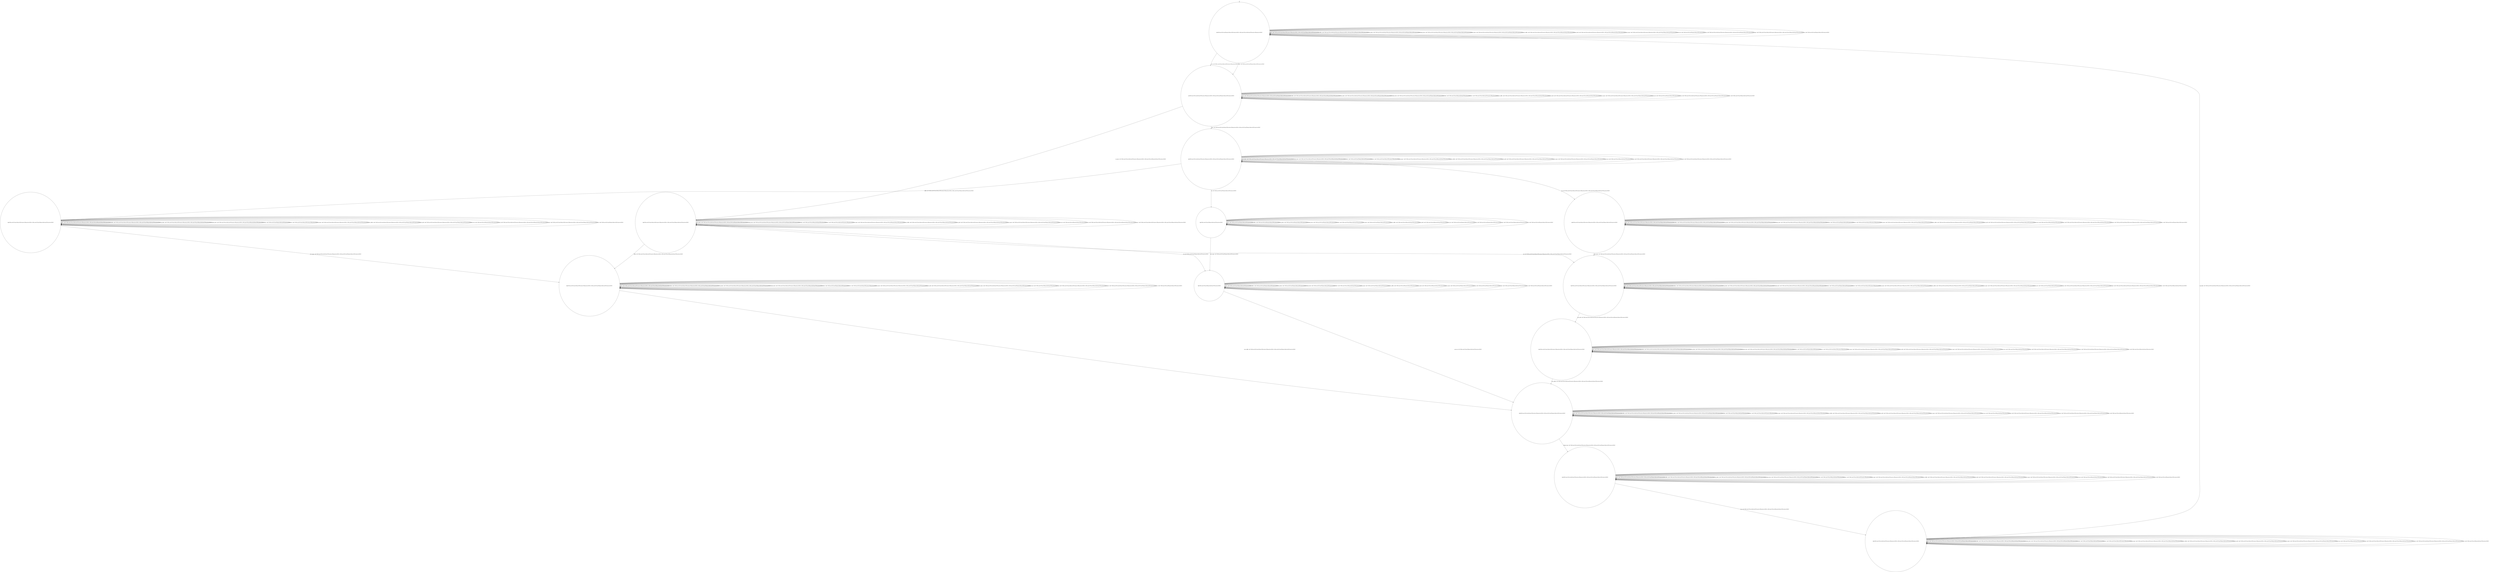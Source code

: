 digraph g {
	edge [lblstyle="above, sloped"];
	s0 [shape="circle" label="0@[((DOL and COF and TEA and CAP and TON and not EUR) or (DOL and COF and CAP and TON and not TEA and not EUR))]"];
	s1 [shape="circle" label="1@[((DOL and COF and CAP and TON and not TEA and not EUR) or (DOL and COF and TEA and CAP and TON and not EUR))]"];
	s2 [shape="circle" label="2@[((DOL and COF and CAP and TON and not TEA and not EUR) or (DOL and COF and TEA and CAP and TON and not EUR))]"];
	s3 [shape="circle" label="3@[((DOL and COF and CAP and TON and not TEA and not EUR) or (DOL and COF and TEA and CAP and TON and not EUR))]"];
	s4 [shape="circle" label="4@[((DOL and COF and CAP and TON and not TEA and not EUR) or (DOL and COF and TEA and CAP and TON and not EUR))]"];
	s5 [shape="circle" label="5@[((DOL and COF and CAP and TON and not TEA and not EUR) or (DOL and COF and TEA and CAP and TON and not EUR))]"];
	s6 [shape="circle" label="6@[((DOL and COF and TEA and CAP and TON and not EUR))]"];
	s7 [shape="circle" label="7@[((DOL and COF and CAP and TON and not TEA and not EUR) or (DOL and COF and TEA and CAP and TON and not EUR))]"];
	s8 [shape="circle" label="8@[((DOL and COF and CAP and TON and not TEA and not EUR) or (DOL and COF and TEA and CAP and TON and not EUR))]"];
	s9 [shape="circle" label="9@[((DOL and COF and TEA and CAP and TON and not EUR))]"];
	s10 [shape="circle" label="10@[((DOL and COF and CAP and TON and not TEA and not EUR) or (DOL and COF and TEA and CAP and TON and not EUR))]"];
	s11 [shape="circle" label="11@[((DOL and COF and CAP and TON and not TEA and not EUR) or (DOL and COF and TEA and CAP and TON and not EUR))]"];
	s12 [shape="circle" label="12@[((DOL and COF and CAP and TON and not TEA and not EUR) or (DOL and COF and TEA and CAP and TON and not EUR))]"];
	s13 [shape="circle" label="13@[((DOL and COF and CAP and TON and not TEA and not EUR) or (DOL and COF and TEA and CAP and TON and not EUR))]"];
	s0 -> s0 [label="cap / nok() [((DOL and COF and CAP and TON and not TEA and not EUR) or (DOL and COF and TEA and CAP and TON and not EUR))]"];
	s0 -> s0 [label="coffee / nok() [((DOL and COF and CAP and TON and not TEA and not EUR) or (DOL and COF and TEA and CAP and TON and not EUR))]"];
	s0 -> s0 [label="cup_taken / nok() [((DOL and COF and CAP and TON and not TEA and not EUR) or (DOL and COF and TEA and CAP and TON and not EUR))]"];
	s0 -> s0 [label="display_done / nok() [((DOL and COF and CAP and TON and not TEA and not EUR) or (DOL and COF and TEA and CAP and TON and not EUR))]"];
	s0 -> s1 [label="dollar / ok() [((DOL and COF and TEA and CAP and TON and not EUR))]"];
	s0 -> s1 [label="euro / ok() [((DOL and COF and CAP and TON and not TEA and not EUR))]"];
	s0 -> s0 [label="no_sugar / nok() [((DOL and COF and CAP and TON and not TEA and not EUR) or (DOL and COF and TEA and CAP and TON and not EUR))]"];
	s0 -> s0 [label="pour_coffee / nok() [((DOL and COF and CAP and TON and not TEA and not EUR) or (DOL and COF and TEA and CAP and TON and not EUR))]"];
	s0 -> s0 [label="pour_milk / nok() [((DOL and COF and CAP and TON and not TEA and not EUR) or (DOL and COF and TEA and CAP and TON and not EUR))]"];
	s0 -> s0 [label="pour_sugar / nok() [((DOL and COF and CAP and TON and not TEA and not EUR) or (DOL and COF and TEA and CAP and TON and not EUR))]"];
	s0 -> s0 [label="pour_tea / nok() [((DOL and COF and TEA and CAP and TON and not EUR))]"];
	s0 -> s0 [label="ring / nok() [((DOL and COF and CAP and TON and not TEA and not EUR) or (DOL and COF and TEA and CAP and TON and not EUR))]"];
	s0 -> s0 [label="sugar / nok() [((DOL and COF and CAP and TON and not TEA and not EUR) or (DOL and COF and TEA and CAP and TON and not EUR))]"];
	s0 -> s0 [label="tea / nok() [((DOL and COF and TEA and CAP and TON and not EUR))]"];
	s1 -> s1 [label="cap / nok() [((DOL and COF and CAP and TON and not TEA and not EUR) or (DOL and COF and TEA and CAP and TON and not EUR))]"];
	s1 -> s1 [label="coffee / nok() [((DOL and COF and CAP and TON and not TEA and not EUR) or (DOL and COF and TEA and CAP and TON and not EUR))]"];
	s1 -> s1 [label="cup_taken / nok() [((DOL and COF and CAP and TON and not TEA and not EUR) or (DOL and COF and TEA and CAP and TON and not EUR))]"];
	s1 -> s1 [label="display_done / nok() [((DOL and COF and CAP and TON and not TEA and not EUR) or (DOL and COF and TEA and CAP and TON and not EUR))]"];
	s1 -> s1 [label="dollar / nok() [((DOL and COF and TEA and CAP and TON and not EUR))]"];
	s1 -> s1 [label="euro / nok() [((DOL and COF and CAP and TON and not TEA and not EUR))]"];
	s1 -> s2 [label="no_sugar / ok() [((DOL and COF and CAP and TON and not TEA and not EUR) or (DOL and COF and TEA and CAP and TON and not EUR))]"];
	s1 -> s1 [label="pour_coffee / nok() [((DOL and COF and CAP and TON and not TEA and not EUR) or (DOL and COF and TEA and CAP and TON and not EUR))]"];
	s1 -> s1 [label="pour_milk / nok() [((DOL and COF and CAP and TON and not TEA and not EUR) or (DOL and COF and TEA and CAP and TON and not EUR))]"];
	s1 -> s1 [label="pour_sugar / nok() [((DOL and COF and CAP and TON and not TEA and not EUR) or (DOL and COF and TEA and CAP and TON and not EUR))]"];
	s1 -> s1 [label="pour_tea / nok() [((DOL and COF and TEA and CAP and TON and not EUR))]"];
	s1 -> s1 [label="ring / nok() [((DOL and COF and CAP and TON and not TEA and not EUR) or (DOL and COF and TEA and CAP and TON and not EUR))]"];
	s1 -> s3 [label="sugar / ok() [((DOL and COF and CAP and TON and not TEA and not EUR) or (DOL and COF and TEA and CAP and TON and not EUR))]"];
	s1 -> s1 [label="tea / nok() [((DOL and COF and TEA and CAP and TON and not EUR))]"];
	s2 -> s7 [label="cap / ok() [((DOL and COF and CAP and TON and not TEA and not EUR) or (DOL and COF and TEA and CAP and TON and not EUR))]"];
	s2 -> s8 [label="coffee / ok() [((DOL and COF and CAP and TON and not TEA and not EUR) or (DOL and COF and TEA and CAP and TON and not EUR))]"];
	s2 -> s2 [label="cup_taken / nok() [((DOL and COF and CAP and TON and not TEA and not EUR) or (DOL and COF and TEA and CAP and TON and not EUR))]"];
	s2 -> s2 [label="display_done / nok() [((DOL and COF and CAP and TON and not TEA and not EUR) or (DOL and COF and TEA and CAP and TON and not EUR))]"];
	s2 -> s2 [label="dollar / nok() [((DOL and COF and TEA and CAP and TON and not EUR))]"];
	s2 -> s2 [label="euro / nok() [((DOL and COF and CAP and TON and not TEA and not EUR))]"];
	s2 -> s2 [label="no_sugar / nok() [((DOL and COF and CAP and TON and not TEA and not EUR) or (DOL and COF and TEA and CAP and TON and not EUR))]"];
	s2 -> s2 [label="pour_coffee / nok() [((DOL and COF and CAP and TON and not TEA and not EUR) or (DOL and COF and TEA and CAP and TON and not EUR))]"];
	s2 -> s2 [label="pour_milk / nok() [((DOL and COF and CAP and TON and not TEA and not EUR) or (DOL and COF and TEA and CAP and TON and not EUR))]"];
	s2 -> s2 [label="pour_sugar / nok() [((DOL and COF and CAP and TON and not TEA and not EUR) or (DOL and COF and TEA and CAP and TON and not EUR))]"];
	s2 -> s2 [label="pour_tea / nok() [((DOL and COF and TEA and CAP and TON and not EUR))]"];
	s2 -> s2 [label="ring / nok() [((DOL and COF and CAP and TON and not TEA and not EUR) or (DOL and COF and TEA and CAP and TON and not EUR))]"];
	s2 -> s2 [label="sugar / void() [((DOL and COF and CAP and TON and not TEA and not EUR) or (DOL and COF and TEA and CAP and TON and not EUR))]"];
	s2 -> s9 [label="tea / ok() [((DOL and COF and TEA and CAP and TON and not EUR))]"];
	s3 -> s4 [label="cap / ok() [((DOL and COF and CAP and TON and not TEA and not EUR) or (DOL and COF and TEA and CAP and TON and not EUR))]"];
	s3 -> s5 [label="coffee / ok() [((DOL and COF and CAP and TON and not TEA and not EUR) or (DOL and COF and TEA and CAP and TON and not EUR))]"];
	s3 -> s3 [label="cup_taken / nok() [((DOL and COF and CAP and TON and not TEA and not EUR) or (DOL and COF and TEA and CAP and TON and not EUR))]"];
	s3 -> s3 [label="display_done / nok() [((DOL and COF and CAP and TON and not TEA and not EUR) or (DOL and COF and TEA and CAP and TON and not EUR))]"];
	s3 -> s3 [label="dollar / nok() [((DOL and COF and TEA and CAP and TON and not EUR))]"];
	s3 -> s3 [label="euro / nok() [((DOL and COF and CAP and TON and not TEA and not EUR))]"];
	s3 -> s3 [label="no_sugar / void() [((DOL and COF and CAP and TON and not TEA and not EUR) or (DOL and COF and TEA and CAP and TON and not EUR))]"];
	s3 -> s3 [label="pour_coffee / nok() [((DOL and COF and CAP and TON and not TEA and not EUR) or (DOL and COF and TEA and CAP and TON and not EUR))]"];
	s3 -> s3 [label="pour_milk / nok() [((DOL and COF and CAP and TON and not TEA and not EUR) or (DOL and COF and TEA and CAP and TON and not EUR))]"];
	s3 -> s3 [label="pour_sugar / nok() [((DOL and COF and CAP and TON and not TEA and not EUR) or (DOL and COF and TEA and CAP and TON and not EUR))]"];
	s3 -> s3 [label="pour_tea / nok() [((DOL and COF and TEA and CAP and TON and not EUR))]"];
	s3 -> s3 [label="ring / nok() [((DOL and COF and CAP and TON and not TEA and not EUR) or (DOL and COF and TEA and CAP and TON and not EUR))]"];
	s3 -> s3 [label="sugar / nok() [((DOL and COF and CAP and TON and not TEA and not EUR) or (DOL and COF and TEA and CAP and TON and not EUR))]"];
	s3 -> s6 [label="tea / ok() [((DOL and COF and TEA and CAP and TON and not EUR))]"];
	s4 -> s4 [label="cap / nok() [((DOL and COF and CAP and TON and not TEA and not EUR) or (DOL and COF and TEA and CAP and TON and not EUR))]"];
	s4 -> s4 [label="coffee / void() [((DOL and COF and CAP and TON and not TEA and not EUR) or (DOL and COF and TEA and CAP and TON and not EUR))]"];
	s4 -> s4 [label="cup_taken / nok() [((DOL and COF and CAP and TON and not TEA and not EUR) or (DOL and COF and TEA and CAP and TON and not EUR))]"];
	s4 -> s4 [label="display_done / nok() [((DOL and COF and CAP and TON and not TEA and not EUR) or (DOL and COF and TEA and CAP and TON and not EUR))]"];
	s4 -> s4 [label="dollar / nok() [((DOL and COF and TEA and CAP and TON and not EUR))]"];
	s4 -> s4 [label="euro / nok() [((DOL and COF and CAP and TON and not TEA and not EUR))]"];
	s4 -> s4 [label="no_sugar / nok() [((DOL and COF and CAP and TON and not TEA and not EUR) or (DOL and COF and TEA and CAP and TON and not EUR))]"];
	s4 -> s4 [label="pour_coffee / nok() [((DOL and COF and CAP and TON and not TEA and not EUR) or (DOL and COF and TEA and CAP and TON and not EUR))]"];
	s4 -> s4 [label="pour_milk / nok() [((DOL and COF and CAP and TON and not TEA and not EUR) or (DOL and COF and TEA and CAP and TON and not EUR))]"];
	s4 -> s7 [label="pour_sugar / ok() [((DOL and COF and CAP and TON and not TEA and not EUR) or (DOL and COF and TEA and CAP and TON and not EUR))]"];
	s4 -> s4 [label="pour_tea / nok() [((DOL and COF and TEA and CAP and TON and not EUR))]"];
	s4 -> s4 [label="ring / nok() [((DOL and COF and CAP and TON and not TEA and not EUR) or (DOL and COF and TEA and CAP and TON and not EUR))]"];
	s4 -> s4 [label="sugar / nok() [((DOL and COF and CAP and TON and not TEA and not EUR) or (DOL and COF and TEA and CAP and TON and not EUR))]"];
	s4 -> s4 [label="tea / void() [((DOL and COF and TEA and CAP and TON and not EUR))]"];
	s5 -> s5 [label="cap / void() [((DOL and COF and CAP and TON and not TEA and not EUR) or (DOL and COF and TEA and CAP and TON and not EUR))]"];
	s5 -> s5 [label="coffee / nok() [((DOL and COF and CAP and TON and not TEA and not EUR) or (DOL and COF and TEA and CAP and TON and not EUR))]"];
	s5 -> s5 [label="cup_taken / nok() [((DOL and COF and CAP and TON and not TEA and not EUR) or (DOL and COF and TEA and CAP and TON and not EUR))]"];
	s5 -> s5 [label="display_done / nok() [((DOL and COF and CAP and TON and not TEA and not EUR) or (DOL and COF and TEA and CAP and TON and not EUR))]"];
	s5 -> s5 [label="dollar / nok() [((DOL and COF and TEA and CAP and TON and not EUR))]"];
	s5 -> s5 [label="euro / nok() [((DOL and COF and CAP and TON and not TEA and not EUR))]"];
	s5 -> s5 [label="no_sugar / nok() [((DOL and COF and CAP and TON and not TEA and not EUR) or (DOL and COF and TEA and CAP and TON and not EUR))]"];
	s5 -> s5 [label="pour_coffee / nok() [((DOL and COF and CAP and TON and not TEA and not EUR) or (DOL and COF and TEA and CAP and TON and not EUR))]"];
	s5 -> s5 [label="pour_milk / nok() [((DOL and COF and CAP and TON and not TEA and not EUR) or (DOL and COF and TEA and CAP and TON and not EUR))]"];
	s5 -> s8 [label="pour_sugar / ok() [((DOL and COF and CAP and TON and not TEA and not EUR) or (DOL and COF and TEA and CAP and TON and not EUR))]"];
	s5 -> s5 [label="pour_tea / nok() [((DOL and COF and TEA and CAP and TON and not EUR))]"];
	s5 -> s5 [label="ring / nok() [((DOL and COF and CAP and TON and not TEA and not EUR) or (DOL and COF and TEA and CAP and TON and not EUR))]"];
	s5 -> s5 [label="sugar / nok() [((DOL and COF and CAP and TON and not TEA and not EUR) or (DOL and COF and TEA and CAP and TON and not EUR))]"];
	s5 -> s5 [label="tea / void() [((DOL and COF and TEA and CAP and TON and not EUR))]"];
	s6 -> s6 [label="cap / void() [((DOL and COF and TEA and CAP and TON and not EUR))]"];
	s6 -> s6 [label="coffee / void() [((DOL and COF and TEA and CAP and TON and not EUR))]"];
	s6 -> s6 [label="cup_taken / nok() [((DOL and COF and TEA and CAP and TON and not EUR))]"];
	s6 -> s6 [label="display_done / nok() [((DOL and COF and TEA and CAP and TON and not EUR))]"];
	s6 -> s6 [label="dollar / nok() [((DOL and COF and TEA and CAP and TON and not EUR))]"];
	s6 -> s6 [label="no_sugar / nok() [((DOL and COF and TEA and CAP and TON and not EUR))]"];
	s6 -> s6 [label="pour_coffee / nok() [((DOL and COF and TEA and CAP and TON and not EUR))]"];
	s6 -> s6 [label="pour_milk / nok() [((DOL and COF and TEA and CAP and TON and not EUR))]"];
	s6 -> s9 [label="pour_sugar / ok() [((DOL and COF and TEA and CAP and TON and not EUR))]"];
	s6 -> s6 [label="pour_tea / nok() [((DOL and COF and TEA and CAP and TON and not EUR))]"];
	s6 -> s6 [label="ring / nok() [((DOL and COF and TEA and CAP and TON and not EUR))]"];
	s6 -> s6 [label="sugar / nok() [((DOL and COF and TEA and CAP and TON and not EUR))]"];
	s6 -> s6 [label="tea / nok() [((DOL and COF and TEA and CAP and TON and not EUR))]"];
	s7 -> s7 [label="cap / nok() [((DOL and COF and CAP and TON and not TEA and not EUR) or (DOL and COF and TEA and CAP and TON and not EUR))]"];
	s7 -> s7 [label="coffee / void() [((DOL and COF and CAP and TON and not TEA and not EUR) or (DOL and COF and TEA and CAP and TON and not EUR))]"];
	s7 -> s7 [label="cup_taken / nok() [((DOL and COF and CAP and TON and not TEA and not EUR) or (DOL and COF and TEA and CAP and TON and not EUR))]"];
	s7 -> s7 [label="display_done / nok() [((DOL and COF and CAP and TON and not TEA and not EUR) or (DOL and COF and TEA and CAP and TON and not EUR))]"];
	s7 -> s7 [label="dollar / nok() [((DOL and COF and TEA and CAP and TON and not EUR))]"];
	s7 -> s7 [label="euro / nok() [((DOL and COF and CAP and TON and not TEA and not EUR))]"];
	s7 -> s7 [label="no_sugar / nok() [((DOL and COF and CAP and TON and not TEA and not EUR) or (DOL and COF and TEA and CAP and TON and not EUR))]"];
	s7 -> s7 [label="pour_coffee / nok() [((DOL and COF and CAP and TON and not TEA and not EUR) or (DOL and COF and TEA and CAP and TON and not EUR))]"];
	s7 -> s11 [label="pour_milk / ok() [((DOL and COF and CAP and TON and not TEA and not EUR) or (DOL and COF and TEA and CAP and TON and not EUR))]"];
	s7 -> s7 [label="pour_sugar / nok() [((DOL and COF and CAP and TON and not TEA and not EUR) or (DOL and COF and TEA and CAP and TON and not EUR))]"];
	s7 -> s7 [label="pour_tea / nok() [((DOL and COF and TEA and CAP and TON and not EUR))]"];
	s7 -> s7 [label="ring / nok() [((DOL and COF and CAP and TON and not TEA and not EUR) or (DOL and COF and TEA and CAP and TON and not EUR))]"];
	s7 -> s7 [label="sugar / nok() [((DOL and COF and CAP and TON and not TEA and not EUR) or (DOL and COF and TEA and CAP and TON and not EUR))]"];
	s7 -> s7 [label="tea / void() [((DOL and COF and TEA and CAP and TON and not EUR))]"];
	s8 -> s8 [label="cap / void() [((DOL and COF and CAP and TON and not TEA and not EUR) or (DOL and COF and TEA and CAP and TON and not EUR))]"];
	s8 -> s8 [label="coffee / nok() [((DOL and COF and CAP and TON and not TEA and not EUR) or (DOL and COF and TEA and CAP and TON and not EUR))]"];
	s8 -> s8 [label="cup_taken / nok() [((DOL and COF and CAP and TON and not TEA and not EUR) or (DOL and COF and TEA and CAP and TON and not EUR))]"];
	s8 -> s8 [label="display_done / nok() [((DOL and COF and CAP and TON and not TEA and not EUR) or (DOL and COF and TEA and CAP and TON and not EUR))]"];
	s8 -> s8 [label="dollar / nok() [((DOL and COF and TEA and CAP and TON and not EUR))]"];
	s8 -> s8 [label="euro / nok() [((DOL and COF and CAP and TON and not TEA and not EUR))]"];
	s8 -> s8 [label="no_sugar / nok() [((DOL and COF and CAP and TON and not TEA and not EUR) or (DOL and COF and TEA and CAP and TON and not EUR))]"];
	s8 -> s10 [label="pour_coffee / ok() [((DOL and COF and CAP and TON and not TEA and not EUR) or (DOL and COF and TEA and CAP and TON and not EUR))]"];
	s8 -> s8 [label="pour_milk / nok() [((DOL and COF and CAP and TON and not TEA and not EUR) or (DOL and COF and TEA and CAP and TON and not EUR))]"];
	s8 -> s8 [label="pour_sugar / nok() [((DOL and COF and CAP and TON and not TEA and not EUR) or (DOL and COF and TEA and CAP and TON and not EUR))]"];
	s8 -> s8 [label="pour_tea / nok() [((DOL and COF and TEA and CAP and TON and not EUR))]"];
	s8 -> s8 [label="ring / nok() [((DOL and COF and CAP and TON and not TEA and not EUR) or (DOL and COF and TEA and CAP and TON and not EUR))]"];
	s8 -> s8 [label="sugar / nok() [((DOL and COF and CAP and TON and not TEA and not EUR) or (DOL and COF and TEA and CAP and TON and not EUR))]"];
	s8 -> s8 [label="tea / void() [((DOL and COF and TEA and CAP and TON and not EUR))]"];
	s9 -> s9 [label="cap / void() [((DOL and COF and TEA and CAP and TON and not EUR))]"];
	s9 -> s9 [label="coffee / void() [((DOL and COF and TEA and CAP and TON and not EUR))]"];
	s9 -> s9 [label="cup_taken / nok() [((DOL and COF and TEA and CAP and TON and not EUR))]"];
	s9 -> s9 [label="display_done / nok() [((DOL and COF and TEA and CAP and TON and not EUR))]"];
	s9 -> s9 [label="dollar / nok() [((DOL and COF and TEA and CAP and TON and not EUR))]"];
	s9 -> s9 [label="no_sugar / nok() [((DOL and COF and TEA and CAP and TON and not EUR))]"];
	s9 -> s9 [label="pour_coffee / nok() [((DOL and COF and TEA and CAP and TON and not EUR))]"];
	s9 -> s9 [label="pour_milk / nok() [((DOL and COF and TEA and CAP and TON and not EUR))]"];
	s9 -> s9 [label="pour_sugar / nok() [((DOL and COF and TEA and CAP and TON and not EUR))]"];
	s9 -> s10 [label="pour_tea / ok() [((DOL and COF and TEA and CAP and TON and not EUR))]"];
	s9 -> s9 [label="ring / nok() [((DOL and COF and TEA and CAP and TON and not EUR))]"];
	s9 -> s9 [label="sugar / nok() [((DOL and COF and TEA and CAP and TON and not EUR))]"];
	s9 -> s9 [label="tea / nok() [((DOL and COF and TEA and CAP and TON and not EUR))]"];
	s10 -> s10 [label="cap / nok() [((DOL and COF and CAP and TON and not TEA and not EUR) or (DOL and COF and TEA and CAP and TON and not EUR))]"];
	s10 -> s10 [label="coffee / nok() [((DOL and COF and CAP and TON and not TEA and not EUR) or (DOL and COF and TEA and CAP and TON and not EUR))]"];
	s10 -> s10 [label="cup_taken / nok() [((DOL and COF and CAP and TON and not TEA and not EUR) or (DOL and COF and TEA and CAP and TON and not EUR))]"];
	s10 -> s12 [label="display_done / ok() [((DOL and COF and CAP and TON and not TEA and not EUR) or (DOL and COF and TEA and CAP and TON and not EUR))]"];
	s10 -> s10 [label="dollar / nok() [((DOL and COF and TEA and CAP and TON and not EUR))]"];
	s10 -> s10 [label="euro / nok() [((DOL and COF and CAP and TON and not TEA and not EUR))]"];
	s10 -> s10 [label="no_sugar / nok() [((DOL and COF and CAP and TON and not TEA and not EUR) or (DOL and COF and TEA and CAP and TON and not EUR))]"];
	s10 -> s10 [label="pour_coffee / nok() [((DOL and COF and CAP and TON and not TEA and not EUR) or (DOL and COF and TEA and CAP and TON and not EUR))]"];
	s10 -> s10 [label="pour_milk / nok() [((DOL and COF and CAP and TON and not TEA and not EUR) or (DOL and COF and TEA and CAP and TON and not EUR))]"];
	s10 -> s10 [label="pour_sugar / nok() [((DOL and COF and CAP and TON and not TEA and not EUR) or (DOL and COF and TEA and CAP and TON and not EUR))]"];
	s10 -> s10 [label="pour_tea / nok() [((DOL and COF and TEA and CAP and TON and not EUR))]"];
	s10 -> s10 [label="ring / nok() [((DOL and COF and CAP and TON and not TEA and not EUR) or (DOL and COF and TEA and CAP and TON and not EUR))]"];
	s10 -> s10 [label="sugar / nok() [((DOL and COF and CAP and TON and not TEA and not EUR) or (DOL and COF and TEA and CAP and TON and not EUR))]"];
	s10 -> s10 [label="tea / nok() [((DOL and COF and TEA and CAP and TON and not EUR))]"];
	s11 -> s11 [label="cap / nok() [((DOL and COF and CAP and TON and not TEA and not EUR) or (DOL and COF and TEA and CAP and TON and not EUR))]"];
	s11 -> s11 [label="coffee / nok() [((DOL and COF and CAP and TON and not TEA and not EUR) or (DOL and COF and TEA and CAP and TON and not EUR))]"];
	s11 -> s11 [label="cup_taken / nok() [((DOL and COF and CAP and TON and not TEA and not EUR) or (DOL and COF and TEA and CAP and TON and not EUR))]"];
	s11 -> s11 [label="display_done / nok() [((DOL and COF and CAP and TON and not TEA and not EUR) or (DOL and COF and TEA and CAP and TON and not EUR))]"];
	s11 -> s11 [label="dollar / nok() [((DOL and COF and TEA and CAP and TON and not EUR))]"];
	s11 -> s11 [label="euro / nok() [((DOL and COF and CAP and TON and not TEA and not EUR))]"];
	s11 -> s11 [label="no_sugar / nok() [((DOL and COF and CAP and TON and not TEA and not EUR) or (DOL and COF and TEA and CAP and TON and not EUR))]"];
	s11 -> s10 [label="pour_coffee / ok() [((DOL and COF and CAP and TON and not TEA and not EUR) or (DOL and COF and TEA and CAP and TON and not EUR))]"];
	s11 -> s11 [label="pour_milk / nok() [((DOL and COF and CAP and TON and not TEA and not EUR) or (DOL and COF and TEA and CAP and TON and not EUR))]"];
	s11 -> s11 [label="pour_sugar / nok() [((DOL and COF and CAP and TON and not TEA and not EUR) or (DOL and COF and TEA and CAP and TON and not EUR))]"];
	s11 -> s11 [label="pour_tea / nok() [((DOL and COF and TEA and CAP and TON and not EUR))]"];
	s11 -> s11 [label="ring / nok() [((DOL and COF and CAP and TON and not TEA and not EUR) or (DOL and COF and TEA and CAP and TON and not EUR))]"];
	s11 -> s11 [label="sugar / nok() [((DOL and COF and CAP and TON and not TEA and not EUR) or (DOL and COF and TEA and CAP and TON and not EUR))]"];
	s11 -> s11 [label="tea / nok() [((DOL and COF and TEA and CAP and TON and not EUR))]"];
	s12 -> s12 [label="cap / nok() [((DOL and COF and CAP and TON and not TEA and not EUR) or (DOL and COF and TEA and CAP and TON and not EUR))]"];
	s12 -> s12 [label="coffee / nok() [((DOL and COF and CAP and TON and not TEA and not EUR) or (DOL and COF and TEA and CAP and TON and not EUR))]"];
	s12 -> s12 [label="cup_taken / nok() [((DOL and COF and CAP and TON and not TEA and not EUR) or (DOL and COF and TEA and CAP and TON and not EUR))]"];
	s12 -> s12 [label="display_done / nok() [((DOL and COF and CAP and TON and not TEA and not EUR) or (DOL and COF and TEA and CAP and TON and not EUR))]"];
	s12 -> s12 [label="dollar / nok() [((DOL and COF and TEA and CAP and TON and not EUR))]"];
	s12 -> s12 [label="euro / nok() [((DOL and COF and CAP and TON and not TEA and not EUR))]"];
	s12 -> s12 [label="no_sugar / nok() [((DOL and COF and CAP and TON and not TEA and not EUR) or (DOL and COF and TEA and CAP and TON and not EUR))]"];
	s12 -> s12 [label="pour_coffee / nok() [((DOL and COF and CAP and TON and not TEA and not EUR) or (DOL and COF and TEA and CAP and TON and not EUR))]"];
	s12 -> s12 [label="pour_milk / nok() [((DOL and COF and CAP and TON and not TEA and not EUR) or (DOL and COF and TEA and CAP and TON and not EUR))]"];
	s12 -> s12 [label="pour_sugar / nok() [((DOL and COF and CAP and TON and not TEA and not EUR) or (DOL and COF and TEA and CAP and TON and not EUR))]"];
	s12 -> s12 [label="pour_tea / nok() [((DOL and COF and TEA and CAP and TON and not EUR))]"];
	s12 -> s13 [label="ring / ok() [((DOL and COF and CAP and TON and not TEA and not EUR) or (DOL and COF and TEA and CAP and TON and not EUR))]"];
	s12 -> s12 [label="sugar / nok() [((DOL and COF and CAP and TON and not TEA and not EUR) or (DOL and COF and TEA and CAP and TON and not EUR))]"];
	s12 -> s12 [label="tea / nok() [((DOL and COF and TEA and CAP and TON and not EUR))]"];
	s13 -> s13 [label="cap / nok() [((DOL and COF and CAP and TON and not TEA and not EUR) or (DOL and COF and TEA and CAP and TON and not EUR))]"];
	s13 -> s13 [label="coffee / nok() [((DOL and COF and CAP and TON and not TEA and not EUR) or (DOL and COF and TEA and CAP and TON and not EUR))]"];
	s13 -> s0 [label="cup_taken / ok() [((DOL and COF and CAP and TON and not TEA and not EUR) or (DOL and COF and TEA and CAP and TON and not EUR))]"];
	s13 -> s13 [label="display_done / nok() [((DOL and COF and CAP and TON and not TEA and not EUR) or (DOL and COF and TEA and CAP and TON and not EUR))]"];
	s13 -> s13 [label="dollar / nok() [((DOL and COF and TEA and CAP and TON and not EUR))]"];
	s13 -> s13 [label="euro / nok() [((DOL and COF and CAP and TON and not TEA and not EUR))]"];
	s13 -> s13 [label="no_sugar / nok() [((DOL and COF and CAP and TON and not TEA and not EUR) or (DOL and COF and TEA and CAP and TON and not EUR))]"];
	s13 -> s13 [label="pour_coffee / nok() [((DOL and COF and CAP and TON and not TEA and not EUR) or (DOL and COF and TEA and CAP and TON and not EUR))]"];
	s13 -> s13 [label="pour_milk / nok() [((DOL and COF and CAP and TON and not TEA and not EUR) or (DOL and COF and TEA and CAP and TON and not EUR))]"];
	s13 -> s13 [label="pour_sugar / nok() [((DOL and COF and CAP and TON and not TEA and not EUR) or (DOL and COF and TEA and CAP and TON and not EUR))]"];
	s13 -> s13 [label="pour_tea / nok() [((DOL and COF and TEA and CAP and TON and not EUR))]"];
	s13 -> s13 [label="ring / nok() [((DOL and COF and CAP and TON and not TEA and not EUR) or (DOL and COF and TEA and CAP and TON and not EUR))]"];
	s13 -> s13 [label="sugar / nok() [((DOL and COF and CAP and TON and not TEA and not EUR) or (DOL and COF and TEA and CAP and TON and not EUR))]"];
	s13 -> s13 [label="tea / nok() [((DOL and COF and TEA and CAP and TON and not EUR))]"];
	__start0 [label="" shape="none" width="0" height="0"];
	__start0 -> s0;
}